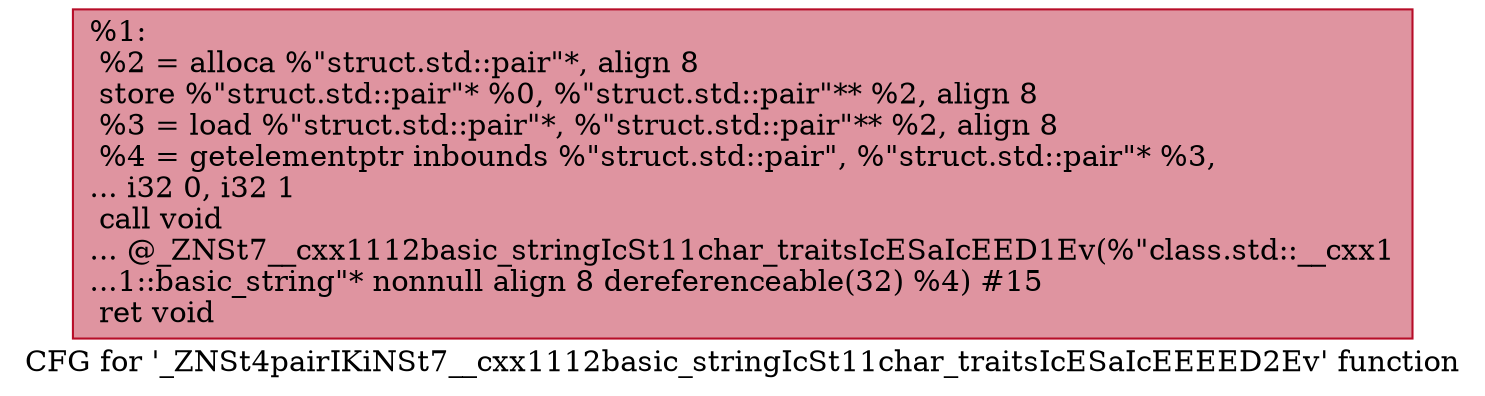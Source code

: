 digraph "CFG for '_ZNSt4pairIKiNSt7__cxx1112basic_stringIcSt11char_traitsIcESaIcEEEED2Ev' function" {
	label="CFG for '_ZNSt4pairIKiNSt7__cxx1112basic_stringIcSt11char_traitsIcESaIcEEEED2Ev' function";

	Node0x561d2df10630 [shape=record,color="#b70d28ff", style=filled, fillcolor="#b70d2870",label="{%1:\l  %2 = alloca %\"struct.std::pair\"*, align 8\l  store %\"struct.std::pair\"* %0, %\"struct.std::pair\"** %2, align 8\l  %3 = load %\"struct.std::pair\"*, %\"struct.std::pair\"** %2, align 8\l  %4 = getelementptr inbounds %\"struct.std::pair\", %\"struct.std::pair\"* %3,\l... i32 0, i32 1\l  call void\l... @_ZNSt7__cxx1112basic_stringIcSt11char_traitsIcESaIcEED1Ev(%\"class.std::__cxx1\l...1::basic_string\"* nonnull align 8 dereferenceable(32) %4) #15\l  ret void\l}"];
}

